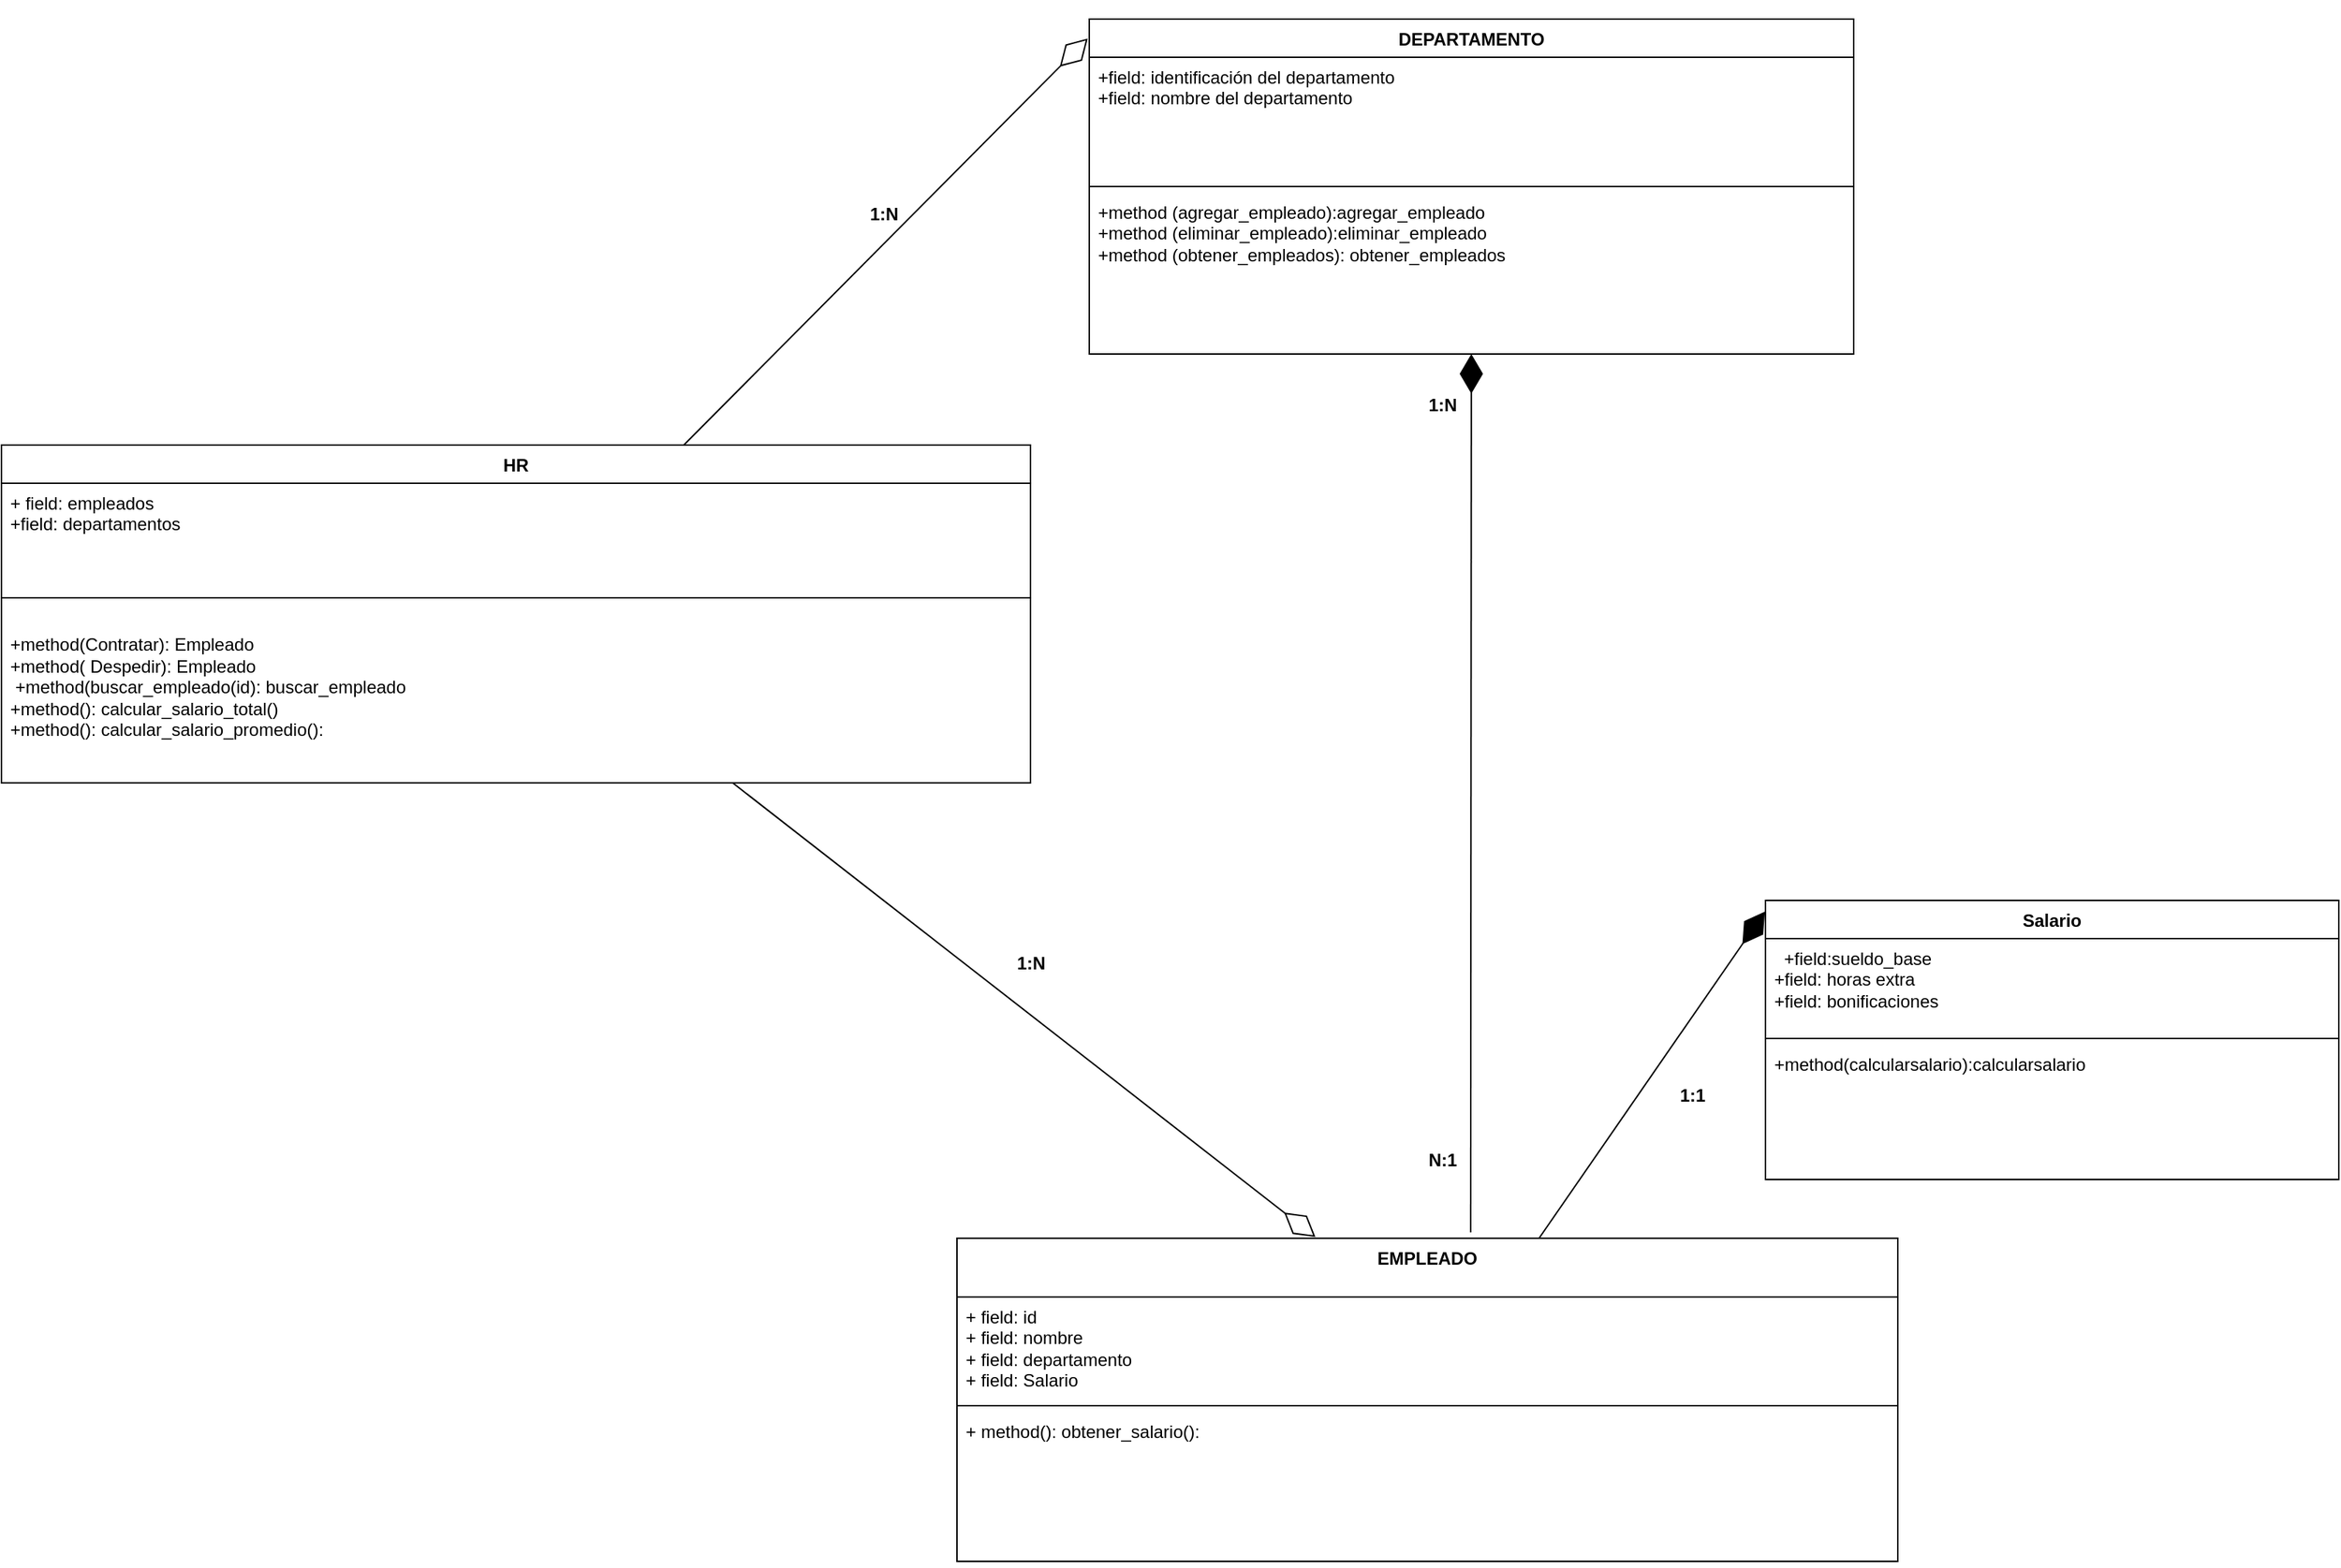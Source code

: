 <mxfile version="21.2.9" type="google">
  <diagram name="Página-1" id="2Syhkzbhjun2w0gJ5Eeh">
    <mxGraphModel grid="1" page="1" gridSize="10" guides="1" tooltips="1" connect="1" arrows="1" fold="1" pageScale="1" pageWidth="1169" pageHeight="827" math="0" shadow="0">
      <root>
        <mxCell id="0" />
        <mxCell id="1" parent="0" />
        <mxCell id="hfysusJ_UThqVZN3HZuq-1" value="HR" style="swimlane;fontStyle=1;align=center;verticalAlign=top;childLayout=stackLayout;horizontal=1;startSize=26;horizontalStack=0;resizeParent=1;resizeParentMax=0;resizeLast=0;collapsible=1;marginBottom=0;whiteSpace=wrap;html=1;" vertex="1" parent="1">
          <mxGeometry x="190" y="100" width="700" height="230" as="geometry" />
        </mxCell>
        <mxCell id="hfysusJ_UThqVZN3HZuq-2" value="+ field: empleados&lt;br style=&quot;border-color: var(--border-color);&quot;&gt;+field: departamentos&lt;br style=&quot;border-color: var(--border-color);&quot;&gt;" style="text;strokeColor=none;fillColor=none;align=left;verticalAlign=top;spacingLeft=4;spacingRight=4;overflow=hidden;rotatable=0;points=[[0,0.5],[1,0.5]];portConstraint=eastwest;whiteSpace=wrap;html=1;" vertex="1" parent="hfysusJ_UThqVZN3HZuq-1">
          <mxGeometry y="26" width="700" height="74" as="geometry" />
        </mxCell>
        <mxCell id="hfysusJ_UThqVZN3HZuq-3" value="" style="line;strokeWidth=1;fillColor=none;align=left;verticalAlign=middle;spacingTop=-1;spacingLeft=3;spacingRight=3;rotatable=0;labelPosition=right;points=[];portConstraint=eastwest;strokeColor=inherit;" vertex="1" parent="hfysusJ_UThqVZN3HZuq-1">
          <mxGeometry y="100" width="700" height="8" as="geometry" />
        </mxCell>
        <mxCell id="hfysusJ_UThqVZN3HZuq-4" value="&lt;div&gt;&lt;br&gt;&lt;/div&gt;+method(Contratar): Empleado&lt;span style=&quot;background-color: initial;&quot;&gt;&lt;br&gt;&lt;/span&gt;+method( Despedir): Empleado&lt;br&gt;&lt;div&gt;&amp;nbsp;+method(buscar_empleado(id):&amp;nbsp;buscar_empleado&lt;/div&gt;&lt;div&gt;+method():&amp;nbsp;calcular_salario_total()&lt;/div&gt;+method():&amp;nbsp;calcular_salario_promedio():&lt;br&gt;&lt;div&gt;&lt;br&gt;&lt;/div&gt;" style="text;strokeColor=none;fillColor=none;align=left;verticalAlign=top;spacingLeft=4;spacingRight=4;overflow=hidden;rotatable=0;points=[[0,0.5],[1,0.5]];portConstraint=eastwest;whiteSpace=wrap;html=1;" vertex="1" parent="hfysusJ_UThqVZN3HZuq-1">
          <mxGeometry y="108" width="700" height="122" as="geometry" />
        </mxCell>
        <mxCell id="Sl7VbawM-Kpv8AohSlt3-16" value="EMPLEADO&lt;br&gt;" style="swimlane;fontStyle=1;align=center;verticalAlign=top;childLayout=stackLayout;horizontal=1;startSize=40;horizontalStack=0;resizeParent=1;resizeParentMax=0;resizeLast=0;collapsible=1;marginBottom=0;whiteSpace=wrap;html=1;" vertex="1" parent="1">
          <mxGeometry x="840" y="640" width="640" height="220" as="geometry" />
        </mxCell>
        <mxCell id="Sl7VbawM-Kpv8AohSlt3-17" value="+ field: id&lt;br&gt;+ field: nombre&lt;br&gt;+ field: departamento&lt;br&gt;+ field: Salario&lt;br&gt;" style="text;strokeColor=none;fillColor=none;align=left;verticalAlign=top;spacingLeft=4;spacingRight=4;overflow=hidden;rotatable=0;points=[[0,0.5],[1,0.5]];portConstraint=eastwest;whiteSpace=wrap;html=1;" vertex="1" parent="Sl7VbawM-Kpv8AohSlt3-16">
          <mxGeometry y="40" width="640" height="70" as="geometry" />
        </mxCell>
        <mxCell id="Sl7VbawM-Kpv8AohSlt3-18" value="" style="line;strokeWidth=1;fillColor=none;align=left;verticalAlign=middle;spacingTop=-1;spacingLeft=3;spacingRight=3;rotatable=0;labelPosition=right;points=[];portConstraint=eastwest;strokeColor=inherit;" vertex="1" parent="Sl7VbawM-Kpv8AohSlt3-16">
          <mxGeometry y="110" width="640" height="8" as="geometry" />
        </mxCell>
        <mxCell id="Sl7VbawM-Kpv8AohSlt3-19" value="+ method(): obtener_salario():&amp;nbsp;" style="text;align=left;verticalAlign=top;spacingLeft=4;spacingRight=4;overflow=hidden;rotatable=0;points=[[0,0.5],[1,0.5]];portConstraint=eastwest;whiteSpace=wrap;html=1;" vertex="1" parent="Sl7VbawM-Kpv8AohSlt3-16">
          <mxGeometry y="118" width="640" height="102" as="geometry" />
        </mxCell>
        <mxCell id="Sl7VbawM-Kpv8AohSlt3-20" value="DEPARTAMENTO&lt;br&gt;" style="swimlane;fontStyle=1;align=center;verticalAlign=top;childLayout=stackLayout;horizontal=1;startSize=26;horizontalStack=0;resizeParent=1;resizeParentMax=0;resizeLast=0;collapsible=1;marginBottom=0;whiteSpace=wrap;html=1;" vertex="1" parent="1">
          <mxGeometry x="930" y="-190" width="520" height="228" as="geometry" />
        </mxCell>
        <mxCell id="Sl7VbawM-Kpv8AohSlt3-21" value="&lt;div&gt;+field: identificación del departamento&lt;/div&gt;&lt;div&gt;+field: nombre del departamento&lt;/div&gt;&lt;div&gt;&lt;br&gt;&lt;/div&gt;" style="text;strokeColor=none;fillColor=none;align=left;verticalAlign=top;spacingLeft=4;spacingRight=4;overflow=hidden;rotatable=0;points=[[0,0.5],[1,0.5]];portConstraint=eastwest;whiteSpace=wrap;html=1;" vertex="1" parent="Sl7VbawM-Kpv8AohSlt3-20">
          <mxGeometry y="26" width="520" height="84" as="geometry" />
        </mxCell>
        <mxCell id="Sl7VbawM-Kpv8AohSlt3-22" value="" style="line;strokeWidth=1;fillColor=none;align=left;verticalAlign=middle;spacingTop=-1;spacingLeft=3;spacingRight=3;rotatable=0;labelPosition=right;points=[];portConstraint=eastwest;strokeColor=inherit;" vertex="1" parent="Sl7VbawM-Kpv8AohSlt3-20">
          <mxGeometry y="110" width="520" height="8" as="geometry" />
        </mxCell>
        <mxCell id="Sl7VbawM-Kpv8AohSlt3-23" value="&lt;div&gt;+method (agregar_empleado):agregar_empleado&lt;/div&gt;&lt;div&gt;+method (eliminar_empleado):eliminar_empleado&lt;/div&gt;&lt;div&gt;+method (obtener_empleados): obtener_empleados&lt;/div&gt;" style="text;strokeColor=none;fillColor=none;align=left;verticalAlign=top;spacingLeft=4;spacingRight=4;overflow=hidden;rotatable=0;points=[[0,0.5],[1,0.5]];portConstraint=eastwest;whiteSpace=wrap;html=1;" vertex="1" parent="Sl7VbawM-Kpv8AohSlt3-20">
          <mxGeometry y="118" width="520" height="110" as="geometry" />
        </mxCell>
        <mxCell id="Sl7VbawM-Kpv8AohSlt3-24" value="Salario" style="swimlane;fontStyle=1;align=center;verticalAlign=top;childLayout=stackLayout;horizontal=1;startSize=26;horizontalStack=0;resizeParent=1;resizeParentMax=0;resizeLast=0;collapsible=1;marginBottom=0;whiteSpace=wrap;html=1;" vertex="1" parent="1">
          <mxGeometry x="1390" y="410" width="390" height="190" as="geometry" />
        </mxCell>
        <mxCell id="Sl7VbawM-Kpv8AohSlt3-25" value="&amp;nbsp;&amp;nbsp;+field:sueldo_base&lt;div&gt;+field: horas extra&lt;/div&gt;&lt;div&gt;+field: bonificaciones&lt;/div&gt;" style="text;strokeColor=none;fillColor=none;align=left;verticalAlign=top;spacingLeft=4;spacingRight=4;overflow=hidden;rotatable=0;points=[[0,0.5],[1,0.5]];portConstraint=eastwest;whiteSpace=wrap;html=1;" vertex="1" parent="Sl7VbawM-Kpv8AohSlt3-24">
          <mxGeometry y="26" width="390" height="64" as="geometry" />
        </mxCell>
        <mxCell id="Sl7VbawM-Kpv8AohSlt3-26" value="" style="line;strokeWidth=1;fillColor=none;align=left;verticalAlign=middle;spacingTop=-1;spacingLeft=3;spacingRight=3;rotatable=0;labelPosition=right;points=[];portConstraint=eastwest;strokeColor=inherit;" vertex="1" parent="Sl7VbawM-Kpv8AohSlt3-24">
          <mxGeometry y="90" width="390" height="8" as="geometry" />
        </mxCell>
        <mxCell id="Sl7VbawM-Kpv8AohSlt3-27" value="+method(calcularsalario):calcularsalario" style="text;strokeColor=none;fillColor=none;align=left;verticalAlign=top;spacingLeft=4;spacingRight=4;overflow=hidden;rotatable=0;points=[[0,0.5],[1,0.5]];portConstraint=eastwest;whiteSpace=wrap;html=1;" vertex="1" parent="Sl7VbawM-Kpv8AohSlt3-24">
          <mxGeometry y="98" width="390" height="92" as="geometry" />
        </mxCell>
        <mxCell id="zsHXTsRII615p9ypjHda-6" value="" style="endArrow=diamondThin;endFill=0;endSize=24;html=1;rounded=0;entryX=0.381;entryY=-0.004;entryDx=0;entryDy=0;entryPerimeter=0;" edge="1" parent="1" source="hfysusJ_UThqVZN3HZuq-1" target="Sl7VbawM-Kpv8AohSlt3-16">
          <mxGeometry width="160" relative="1" as="geometry">
            <mxPoint x="1200" y="520" as="sourcePoint" />
            <mxPoint x="1360" y="520" as="targetPoint" />
          </mxGeometry>
        </mxCell>
        <mxCell id="zsHXTsRII615p9ypjHda-8" value="" style="endArrow=diamondThin;endFill=1;endSize=24;html=1;rounded=0;entryX=-0.001;entryY=0.04;entryDx=0;entryDy=0;entryPerimeter=0;" edge="1" parent="1" source="Sl7VbawM-Kpv8AohSlt3-16" target="Sl7VbawM-Kpv8AohSlt3-24">
          <mxGeometry width="160" relative="1" as="geometry">
            <mxPoint x="1200" y="410" as="sourcePoint" />
            <mxPoint x="1360" y="410" as="targetPoint" />
          </mxGeometry>
        </mxCell>
        <mxCell id="zsHXTsRII615p9ypjHda-11" value="" style="endArrow=diamondThin;endFill=1;endSize=24;html=1;rounded=0;exitX=0.546;exitY=-0.018;exitDx=0;exitDy=0;exitPerimeter=0;" edge="1" parent="1" source="Sl7VbawM-Kpv8AohSlt3-16" target="Sl7VbawM-Kpv8AohSlt3-20">
          <mxGeometry width="160" relative="1" as="geometry">
            <mxPoint x="1200" y="110" as="sourcePoint" />
            <mxPoint x="1360" y="110" as="targetPoint" />
          </mxGeometry>
        </mxCell>
        <mxCell id="zsHXTsRII615p9ypjHda-12" value="1:N" style="text;align=center;fontStyle=1;verticalAlign=middle;spacingLeft=3;spacingRight=3;strokeColor=none;rotatable=0;points=[[0,0.5],[1,0.5]];portConstraint=eastwest;html=1;" vertex="1" parent="1">
          <mxGeometry x="850" y="440" width="80" height="26" as="geometry" />
        </mxCell>
        <mxCell id="zsHXTsRII615p9ypjHda-15" value="" style="endArrow=diamondThin;endFill=0;endSize=24;html=1;rounded=0;entryX=-0.002;entryY=0.058;entryDx=0;entryDy=0;entryPerimeter=0;" edge="1" parent="1" source="hfysusJ_UThqVZN3HZuq-1" target="Sl7VbawM-Kpv8AohSlt3-20">
          <mxGeometry width="160" relative="1" as="geometry">
            <mxPoint x="810" y="-180" as="sourcePoint" />
            <mxPoint x="970" y="-180" as="targetPoint" />
          </mxGeometry>
        </mxCell>
        <mxCell id="zsHXTsRII615p9ypjHda-16" value="1:N" style="text;align=center;fontStyle=1;verticalAlign=middle;spacingLeft=3;spacingRight=3;strokeColor=none;rotatable=0;points=[[0,0.5],[1,0.5]];portConstraint=eastwest;html=1;" vertex="1" parent="1">
          <mxGeometry x="750" y="-70" width="80" height="26" as="geometry" />
        </mxCell>
        <mxCell id="zsHXTsRII615p9ypjHda-18" value="1:N" style="text;align=center;fontStyle=1;verticalAlign=middle;spacingLeft=3;spacingRight=3;strokeColor=none;rotatable=0;points=[[0,0.5],[1,0.5]];portConstraint=eastwest;html=1;" vertex="1" parent="1">
          <mxGeometry x="1130" y="60" width="80" height="26" as="geometry" />
        </mxCell>
        <mxCell id="zsHXTsRII615p9ypjHda-19" value="N:1" style="text;align=center;fontStyle=1;verticalAlign=middle;spacingLeft=3;spacingRight=3;strokeColor=none;rotatable=0;points=[[0,0.5],[1,0.5]];portConstraint=eastwest;html=1;" vertex="1" parent="1">
          <mxGeometry x="1130" y="574" width="80" height="26" as="geometry" />
        </mxCell>
        <mxCell id="zsHXTsRII615p9ypjHda-20" value="1:1" style="text;align=center;fontStyle=1;verticalAlign=middle;spacingLeft=3;spacingRight=3;strokeColor=none;rotatable=0;points=[[0,0.5],[1,0.5]];portConstraint=eastwest;html=1;" vertex="1" parent="1">
          <mxGeometry x="1300" y="530" width="80" height="26" as="geometry" />
        </mxCell>
      </root>
    </mxGraphModel>
  </diagram>
</mxfile>
